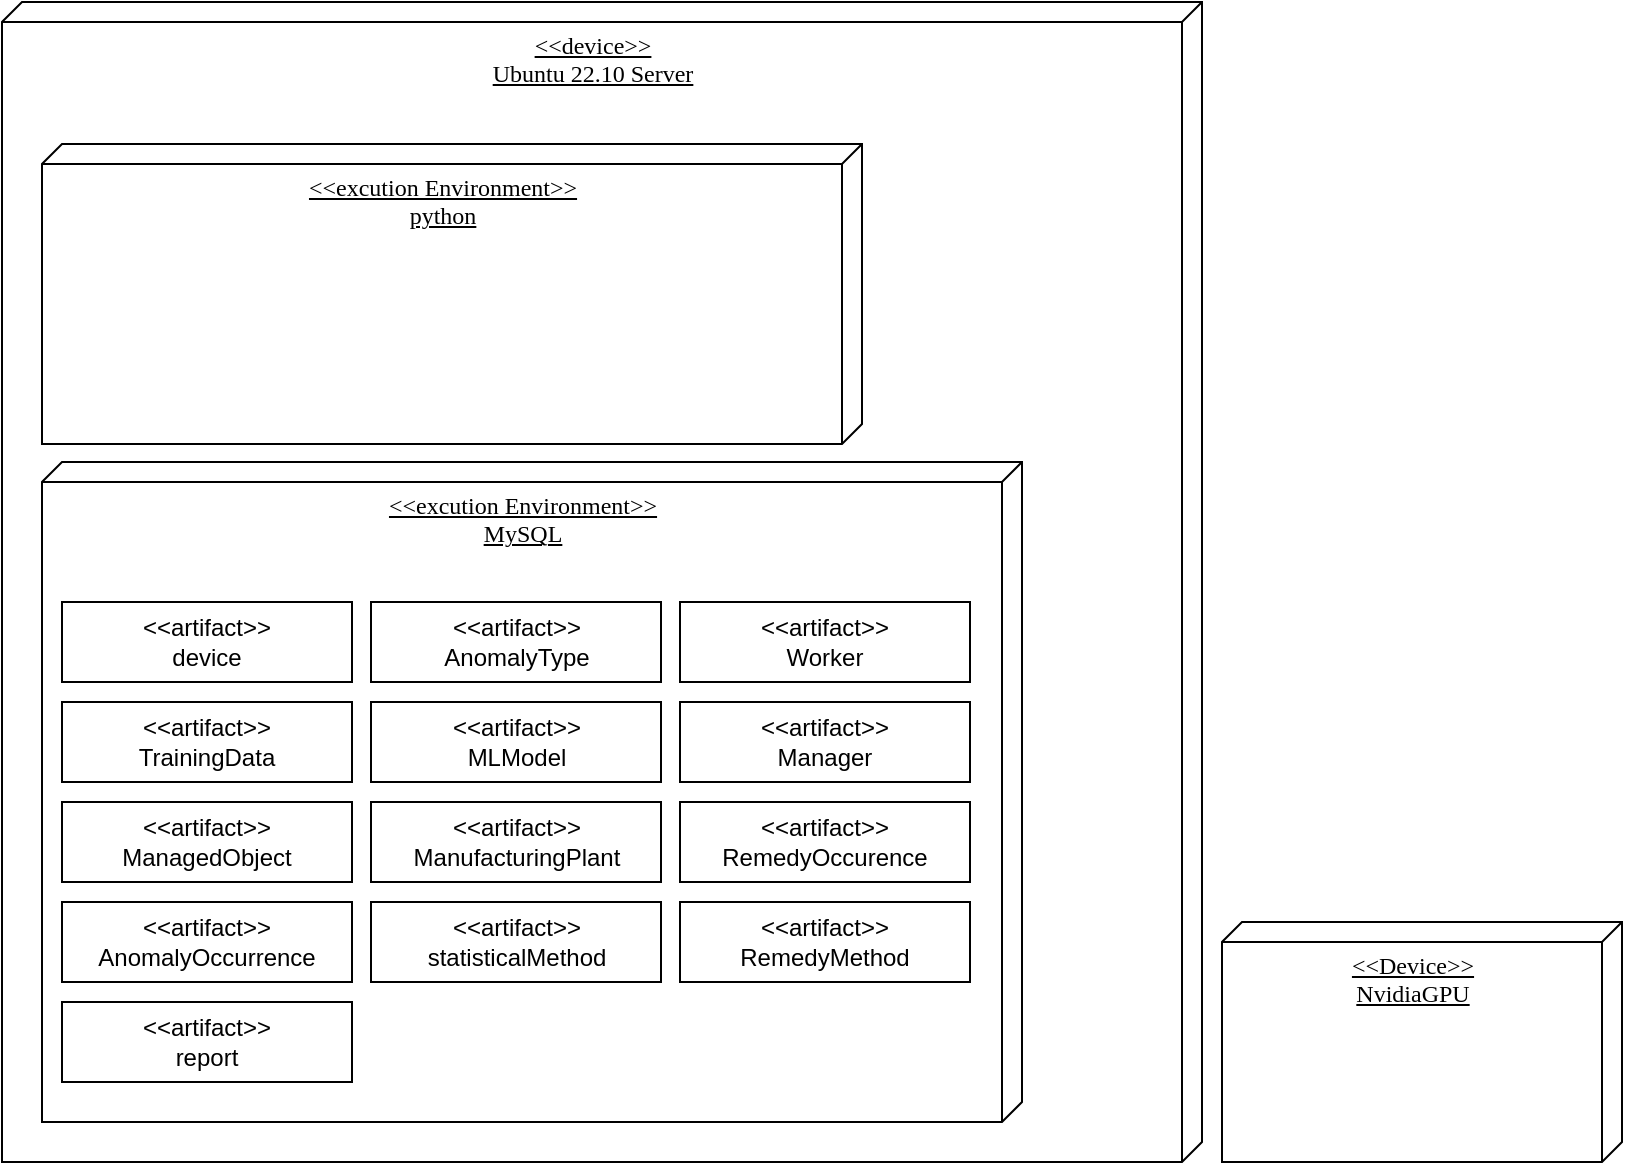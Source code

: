 <mxfile version="21.1.8" type="github">
  <diagram name="페이지-1" id="8HG5BicuwFbveNshowm1">
    <mxGraphModel dx="1669" dy="1834" grid="1" gridSize="10" guides="1" tooltips="1" connect="1" arrows="1" fold="1" page="1" pageScale="1" pageWidth="827" pageHeight="1169" math="0" shadow="0">
      <root>
        <mxCell id="0" />
        <mxCell id="1" parent="0" />
        <mxCell id="bujZLlu2ID5uPZ7i1owJ-1" value="&amp;lt;&amp;lt;device&amp;gt;&amp;gt; &lt;br&gt;Ubuntu 22.10 Server" style="verticalAlign=top;align=center;spacingTop=8;spacingLeft=2;spacingRight=12;shape=cube;size=10;direction=south;fontStyle=4;html=1;rounded=0;shadow=0;comic=0;labelBackgroundColor=none;strokeWidth=1;fontFamily=Verdana;fontSize=12" vertex="1" parent="1">
          <mxGeometry x="-110" y="-730" width="600" height="580" as="geometry" />
        </mxCell>
        <mxCell id="bujZLlu2ID5uPZ7i1owJ-2" value="&amp;lt;&amp;lt;excution Environment&amp;gt;&amp;gt;&lt;br&gt;python" style="verticalAlign=top;align=center;spacingTop=8;spacingLeft=2;spacingRight=12;shape=cube;size=10;direction=south;fontStyle=4;html=1;rounded=0;shadow=0;comic=0;labelBackgroundColor=none;strokeWidth=1;fontFamily=Verdana;fontSize=12;" vertex="1" parent="1">
          <mxGeometry x="-90" y="-659" width="410" height="150" as="geometry" />
        </mxCell>
        <mxCell id="bujZLlu2ID5uPZ7i1owJ-3" value="&amp;lt;&amp;lt;excution Environment&amp;gt;&amp;gt;&lt;br&gt;MySQL" style="verticalAlign=top;align=center;spacingTop=8;spacingLeft=2;spacingRight=12;shape=cube;size=10;direction=south;fontStyle=4;html=1;rounded=0;shadow=0;comic=0;labelBackgroundColor=none;strokeWidth=1;fontFamily=Verdana;fontSize=12" vertex="1" parent="1">
          <mxGeometry x="-90" y="-500" width="490" height="330" as="geometry" />
        </mxCell>
        <mxCell id="bujZLlu2ID5uPZ7i1owJ-4" value="&amp;lt;&amp;lt;artifact&amp;gt;&amp;gt;&lt;br&gt;AnomalyType" style="rounded=0;whiteSpace=wrap;html=1;" vertex="1" parent="1">
          <mxGeometry x="74.5" y="-430" width="145" height="40" as="geometry" />
        </mxCell>
        <mxCell id="bujZLlu2ID5uPZ7i1owJ-6" value="&amp;lt;&amp;lt;artifact&amp;gt;&amp;gt;&lt;br&gt;TrainingData" style="rounded=0;whiteSpace=wrap;html=1;" vertex="1" parent="1">
          <mxGeometry x="-80" y="-380" width="145" height="40" as="geometry" />
        </mxCell>
        <mxCell id="bujZLlu2ID5uPZ7i1owJ-7" value="&amp;lt;&amp;lt;artifact&amp;gt;&amp;gt;&lt;br&gt;device" style="rounded=0;whiteSpace=wrap;html=1;" vertex="1" parent="1">
          <mxGeometry x="-80" y="-430" width="145" height="40" as="geometry" />
        </mxCell>
        <mxCell id="bujZLlu2ID5uPZ7i1owJ-8" value="&amp;lt;&amp;lt;artifact&amp;gt;&amp;gt;&lt;br&gt;MLModel" style="rounded=0;whiteSpace=wrap;html=1;" vertex="1" parent="1">
          <mxGeometry x="74.5" y="-380" width="145" height="40" as="geometry" />
        </mxCell>
        <mxCell id="bujZLlu2ID5uPZ7i1owJ-9" value="&amp;lt;&amp;lt;artifact&amp;gt;&amp;gt;&lt;br&gt;ManagedObject" style="rounded=0;whiteSpace=wrap;html=1;" vertex="1" parent="1">
          <mxGeometry x="-80" y="-330" width="145" height="40" as="geometry" />
        </mxCell>
        <mxCell id="bujZLlu2ID5uPZ7i1owJ-10" value="&amp;lt;&amp;lt;artifact&amp;gt;&amp;gt;&lt;br&gt;ManufacturingPlant" style="rounded=0;whiteSpace=wrap;html=1;" vertex="1" parent="1">
          <mxGeometry x="74.5" y="-330" width="145" height="40" as="geometry" />
        </mxCell>
        <mxCell id="bujZLlu2ID5uPZ7i1owJ-11" value="&amp;lt;&amp;lt;artifact&amp;gt;&amp;gt;&lt;br&gt;AnomalyOccurrence" style="rounded=0;whiteSpace=wrap;html=1;" vertex="1" parent="1">
          <mxGeometry x="-80" y="-280" width="145" height="40" as="geometry" />
        </mxCell>
        <mxCell id="bujZLlu2ID5uPZ7i1owJ-12" value="&amp;lt;&amp;lt;artifact&amp;gt;&amp;gt;&lt;br&gt;statisticalMethod" style="rounded=0;whiteSpace=wrap;html=1;" vertex="1" parent="1">
          <mxGeometry x="74.5" y="-280" width="145" height="40" as="geometry" />
        </mxCell>
        <mxCell id="bujZLlu2ID5uPZ7i1owJ-13" value="&amp;lt;&amp;lt;artifact&amp;gt;&amp;gt;&lt;br&gt;report" style="rounded=0;whiteSpace=wrap;html=1;" vertex="1" parent="1">
          <mxGeometry x="-80" y="-230" width="145" height="40" as="geometry" />
        </mxCell>
        <mxCell id="bujZLlu2ID5uPZ7i1owJ-14" value="&amp;lt;&amp;lt;artifact&amp;gt;&amp;gt;&lt;br&gt;Manager" style="rounded=0;whiteSpace=wrap;html=1;" vertex="1" parent="1">
          <mxGeometry x="229" y="-380" width="145" height="40" as="geometry" />
        </mxCell>
        <mxCell id="bujZLlu2ID5uPZ7i1owJ-15" value="&amp;lt;&amp;lt;artifact&amp;gt;&amp;gt;&lt;br&gt;Worker" style="rounded=0;whiteSpace=wrap;html=1;" vertex="1" parent="1">
          <mxGeometry x="229" y="-430" width="145" height="40" as="geometry" />
        </mxCell>
        <mxCell id="bujZLlu2ID5uPZ7i1owJ-16" value="&amp;lt;&amp;lt;artifact&amp;gt;&amp;gt;&lt;br&gt;RemedyMethod" style="rounded=0;whiteSpace=wrap;html=1;" vertex="1" parent="1">
          <mxGeometry x="229" y="-280" width="145" height="40" as="geometry" />
        </mxCell>
        <mxCell id="bujZLlu2ID5uPZ7i1owJ-17" value="&amp;lt;&amp;lt;artifact&amp;gt;&amp;gt;&lt;br&gt;RemedyOccurence" style="rounded=0;whiteSpace=wrap;html=1;" vertex="1" parent="1">
          <mxGeometry x="229" y="-330" width="145" height="40" as="geometry" />
        </mxCell>
        <mxCell id="bujZLlu2ID5uPZ7i1owJ-18" value="&amp;lt;&amp;lt;Device&amp;gt;&amp;gt;&lt;br&gt;NvidiaGPU" style="verticalAlign=top;align=center;spacingTop=8;spacingLeft=2;spacingRight=12;shape=cube;size=10;direction=south;fontStyle=4;html=1;rounded=0;shadow=0;comic=0;labelBackgroundColor=none;strokeWidth=1;fontFamily=Verdana;fontSize=12" vertex="1" parent="1">
          <mxGeometry x="500" y="-270" width="200" height="120" as="geometry" />
        </mxCell>
      </root>
    </mxGraphModel>
  </diagram>
</mxfile>
